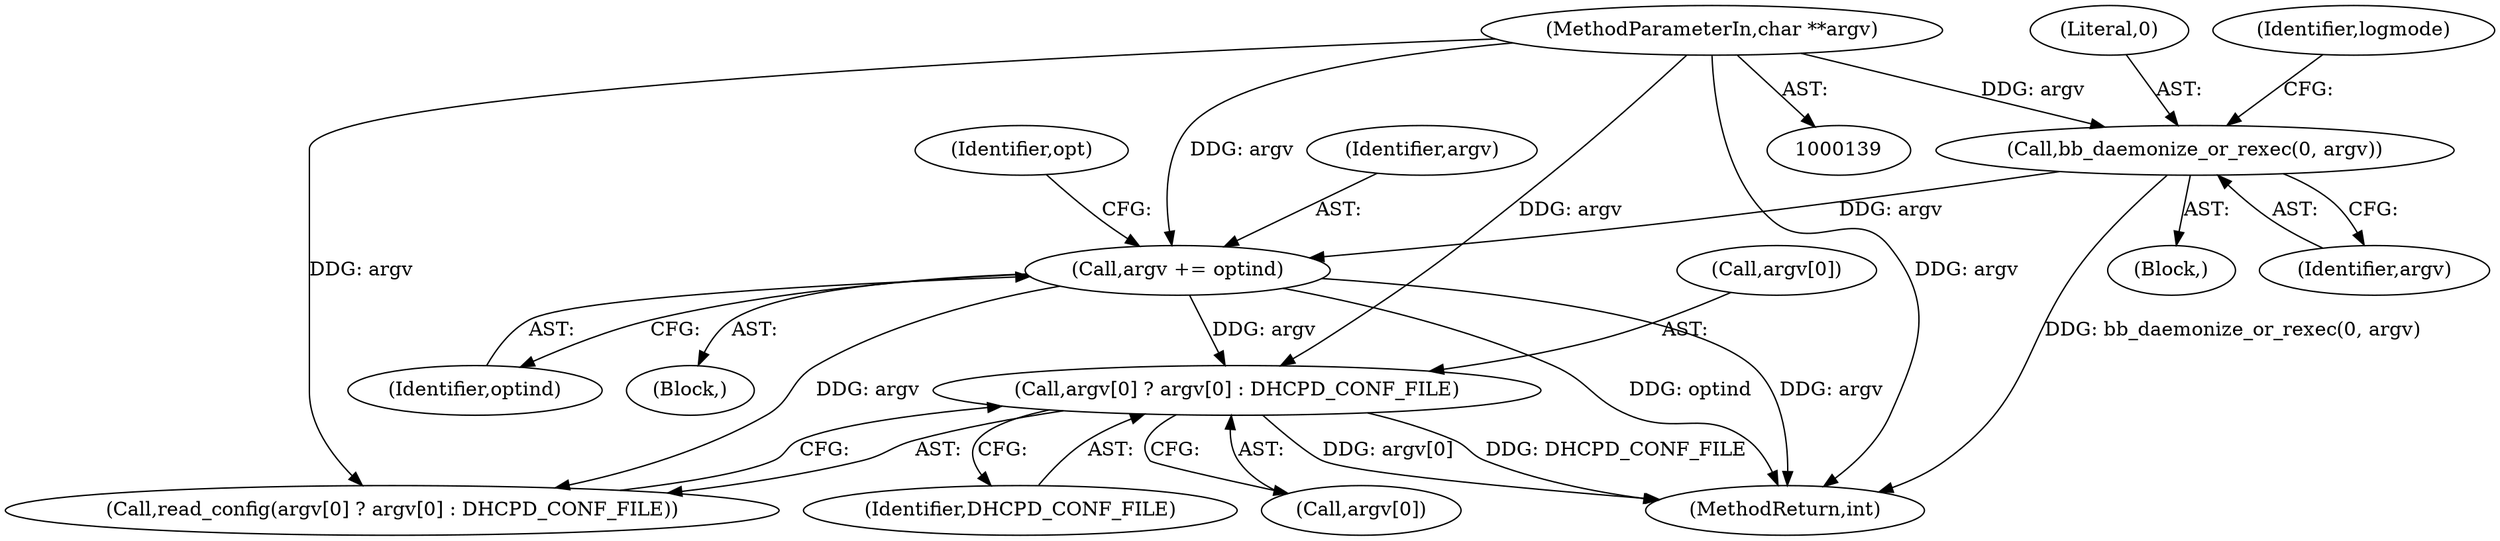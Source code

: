 digraph "0_busybox_6d3b4bb24da9a07c263f3c1acf8df85382ff562c_1@array" {
"1000244" [label="(Call,argv[0] ? argv[0] : DHCPD_CONF_FILE)"];
"1000141" [label="(MethodParameterIn,char **argv)"];
"1000183" [label="(Call,argv += optind)"];
"1000177" [label="(Call,bb_daemonize_or_rexec(0, argv))"];
"1000185" [label="(Identifier,optind)"];
"1000251" [label="(Identifier,DHCPD_CONF_FILE)"];
"1000176" [label="(Block,)"];
"1000181" [label="(Identifier,logmode)"];
"1000245" [label="(Call,argv[0])"];
"1000177" [label="(Call,bb_daemonize_or_rexec(0, argv))"];
"1000184" [label="(Identifier,argv)"];
"1000142" [label="(Block,)"];
"1000795" [label="(MethodReturn,int)"];
"1000248" [label="(Call,argv[0])"];
"1000178" [label="(Literal,0)"];
"1000244" [label="(Call,argv[0] ? argv[0] : DHCPD_CONF_FILE)"];
"1000141" [label="(MethodParameterIn,char **argv)"];
"1000183" [label="(Call,argv += optind)"];
"1000179" [label="(Identifier,argv)"];
"1000243" [label="(Call,read_config(argv[0] ? argv[0] : DHCPD_CONF_FILE))"];
"1000188" [label="(Identifier,opt)"];
"1000244" -> "1000243"  [label="AST: "];
"1000244" -> "1000248"  [label="CFG: "];
"1000244" -> "1000251"  [label="CFG: "];
"1000245" -> "1000244"  [label="AST: "];
"1000248" -> "1000244"  [label="AST: "];
"1000251" -> "1000244"  [label="AST: "];
"1000243" -> "1000244"  [label="CFG: "];
"1000244" -> "1000795"  [label="DDG: argv[0]"];
"1000244" -> "1000795"  [label="DDG: DHCPD_CONF_FILE"];
"1000141" -> "1000244"  [label="DDG: argv"];
"1000183" -> "1000244"  [label="DDG: argv"];
"1000141" -> "1000139"  [label="AST: "];
"1000141" -> "1000795"  [label="DDG: argv"];
"1000141" -> "1000177"  [label="DDG: argv"];
"1000141" -> "1000183"  [label="DDG: argv"];
"1000141" -> "1000243"  [label="DDG: argv"];
"1000183" -> "1000142"  [label="AST: "];
"1000183" -> "1000185"  [label="CFG: "];
"1000184" -> "1000183"  [label="AST: "];
"1000185" -> "1000183"  [label="AST: "];
"1000188" -> "1000183"  [label="CFG: "];
"1000183" -> "1000795"  [label="DDG: optind"];
"1000183" -> "1000795"  [label="DDG: argv"];
"1000177" -> "1000183"  [label="DDG: argv"];
"1000183" -> "1000243"  [label="DDG: argv"];
"1000177" -> "1000176"  [label="AST: "];
"1000177" -> "1000179"  [label="CFG: "];
"1000178" -> "1000177"  [label="AST: "];
"1000179" -> "1000177"  [label="AST: "];
"1000181" -> "1000177"  [label="CFG: "];
"1000177" -> "1000795"  [label="DDG: bb_daemonize_or_rexec(0, argv)"];
}

